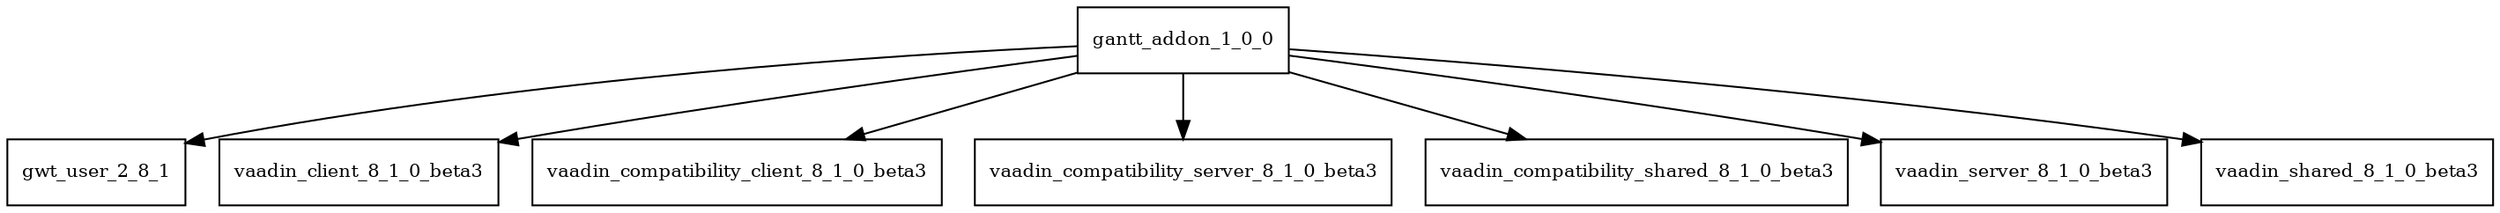 digraph gantt_addon_1_0_0_dependencies {
  node [shape = box, fontsize=10.0];
  gantt_addon_1_0_0 -> gwt_user_2_8_1;
  gantt_addon_1_0_0 -> vaadin_client_8_1_0_beta3;
  gantt_addon_1_0_0 -> vaadin_compatibility_client_8_1_0_beta3;
  gantt_addon_1_0_0 -> vaadin_compatibility_server_8_1_0_beta3;
  gantt_addon_1_0_0 -> vaadin_compatibility_shared_8_1_0_beta3;
  gantt_addon_1_0_0 -> vaadin_server_8_1_0_beta3;
  gantt_addon_1_0_0 -> vaadin_shared_8_1_0_beta3;
}
